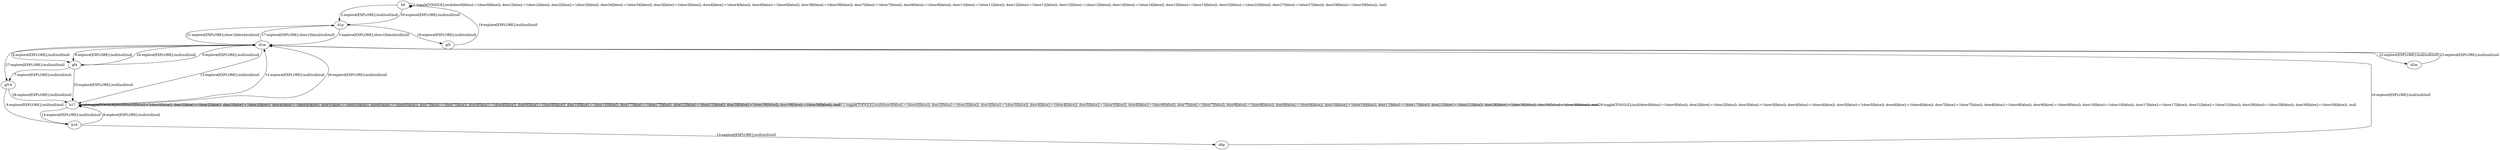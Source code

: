 # Total number of goals covered by this test: 1
# b17 --> b16

digraph g {
"b0" -> "b0" [label = "1-toggle[TOGGLE];/null/door0[false]:=!(door0[false]); door1[false]:=!(door1[false]); door2[false]:=!(door2[false]); door34[false]:=!(door34[false]); door3[false]:=!(door3[false]); door4[false]:=!(door4[false]); door6[false]:=!(door6[false]); door38[false]:=!(door38[false]); door7[false]:=!(door7[false]); door8[false]:=!(door8[false]); door11[false]:=!(door11[false]); door12[false]:=!(door12[false]); door13[false]:=!(door13[false]); door14[false]:=!(door14[false]); door15[false]:=!(door15[false]); door23[false]:=!(door23[false]); door27[false]:=!(door27[false]); door29[false]:=!(door29[false]); /null"];
"b0" -> "d1p" [label = "2-explore[EXPLORE];/null/null/null"];
"d1p" -> "d1m" [label = "3-explore[EXPLORE];/door1[false]/null/null"];
"d1m" -> "gf4" [label = "4-explore[EXPLORE];/null/null/null"];
"gf4" -> "d1m" [label = "5-explore[EXPLORE];/null/null/null"];
"d1m" -> "gf4" [label = "6-explore[EXPLORE];/null/null/null"];
"gf4" -> "gf19" [label = "7-explore[EXPLORE];/null/null/null"];
"gf19" -> "b16" [label = "8-explore[EXPLORE];/null/null/null"];
"b16" -> "b17" [label = "9-explore[EXPLORE];/null/null/null"];
"b17" -> "b17" [label = "10-toggle[TOGGLE];/null/door0[false]:=!(door0[false]); door2[false]:=!(door2[false]); door3[false]:=!(door3[false]); door4[false]:=!(door4[false]); door5[false]:=!(door5[false]); door6[false]:=!(door6[false]); door7[false]:=!(door7[false]); door8[false]:=!(door8[false]); door9[false]:=!(door9[false]); door10[false]:=!(door10[false]); door17[false]:=!(door17[false]); door21[false]:=!(door21[false]); door28[false]:=!(door28[false]); door30[false]:=!(door30[false]); /null"];
"b17" -> "b17" [label = "11-toggle[TOGGLE];/null/door0[false]:=!(door0[false]); door2[false]:=!(door2[false]); door3[false]:=!(door3[false]); door4[false]:=!(door4[false]); door5[false]:=!(door5[false]); door6[false]:=!(door6[false]); door7[false]:=!(door7[false]); door8[false]:=!(door8[false]); door9[false]:=!(door9[false]); door10[false]:=!(door10[false]); door17[false]:=!(door17[false]); door21[false]:=!(door21[false]); door28[false]:=!(door28[false]); door30[false]:=!(door30[false]); /null"];
"b17" -> "d1m" [label = "12-explore[EXPLORE];/null/null/null"];
"d1m" -> "b17" [label = "13-explore[EXPLORE];/null/null/null"];
"b17" -> "b16" [label = "14-explore[EXPLORE];/null/null/null"];
"b16" -> "d0p" [label = "15-explore[EXPLORE];/null/null/null"];
"d0p" -> "d1m" [label = "16-explore[EXPLORE];/null/null/null"];
"d1m" -> "d1p" [label = "17-explore[EXPLORE];/door1[false]/null/null"];
"d1p" -> "gf2" [label = "18-explore[EXPLORE];/null/null/null"];
"gf2" -> "b0" [label = "19-explore[EXPLORE];/null/null/null"];
"b0" -> "d1p" [label = "20-explore[EXPLORE];/null/null/null"];
"d1p" -> "d1m" [label = "21-explore[EXPLORE];/door1[false]/null/null"];
"d1m" -> "d2m" [label = "22-explore[EXPLORE];/null/null/null"];
"d2m" -> "d1m" [label = "23-explore[EXPLORE];/null/null/null"];
"d1m" -> "gf4" [label = "24-explore[EXPLORE];/null/null/null"];
"gf4" -> "b17" [label = "25-explore[EXPLORE];/null/null/null"];
"b17" -> "d1m" [label = "26-explore[EXPLORE];/null/null/null"];
"d1m" -> "gf19" [label = "27-explore[EXPLORE];/null/null/null"];
"gf19" -> "b17" [label = "28-explore[EXPLORE];/null/null/null"];
"b17" -> "b17" [label = "29-toggle[TOGGLE];/null/door0[false]:=!(door0[false]); door2[false]:=!(door2[false]); door3[false]:=!(door3[false]); door4[false]:=!(door4[false]); door5[false]:=!(door5[false]); door6[false]:=!(door6[false]); door7[false]:=!(door7[false]); door8[false]:=!(door8[false]); door9[false]:=!(door9[false]); door10[false]:=!(door10[false]); door17[false]:=!(door17[false]); door21[false]:=!(door21[false]); door28[false]:=!(door28[false]); door30[false]:=!(door30[false]); /null"];
}